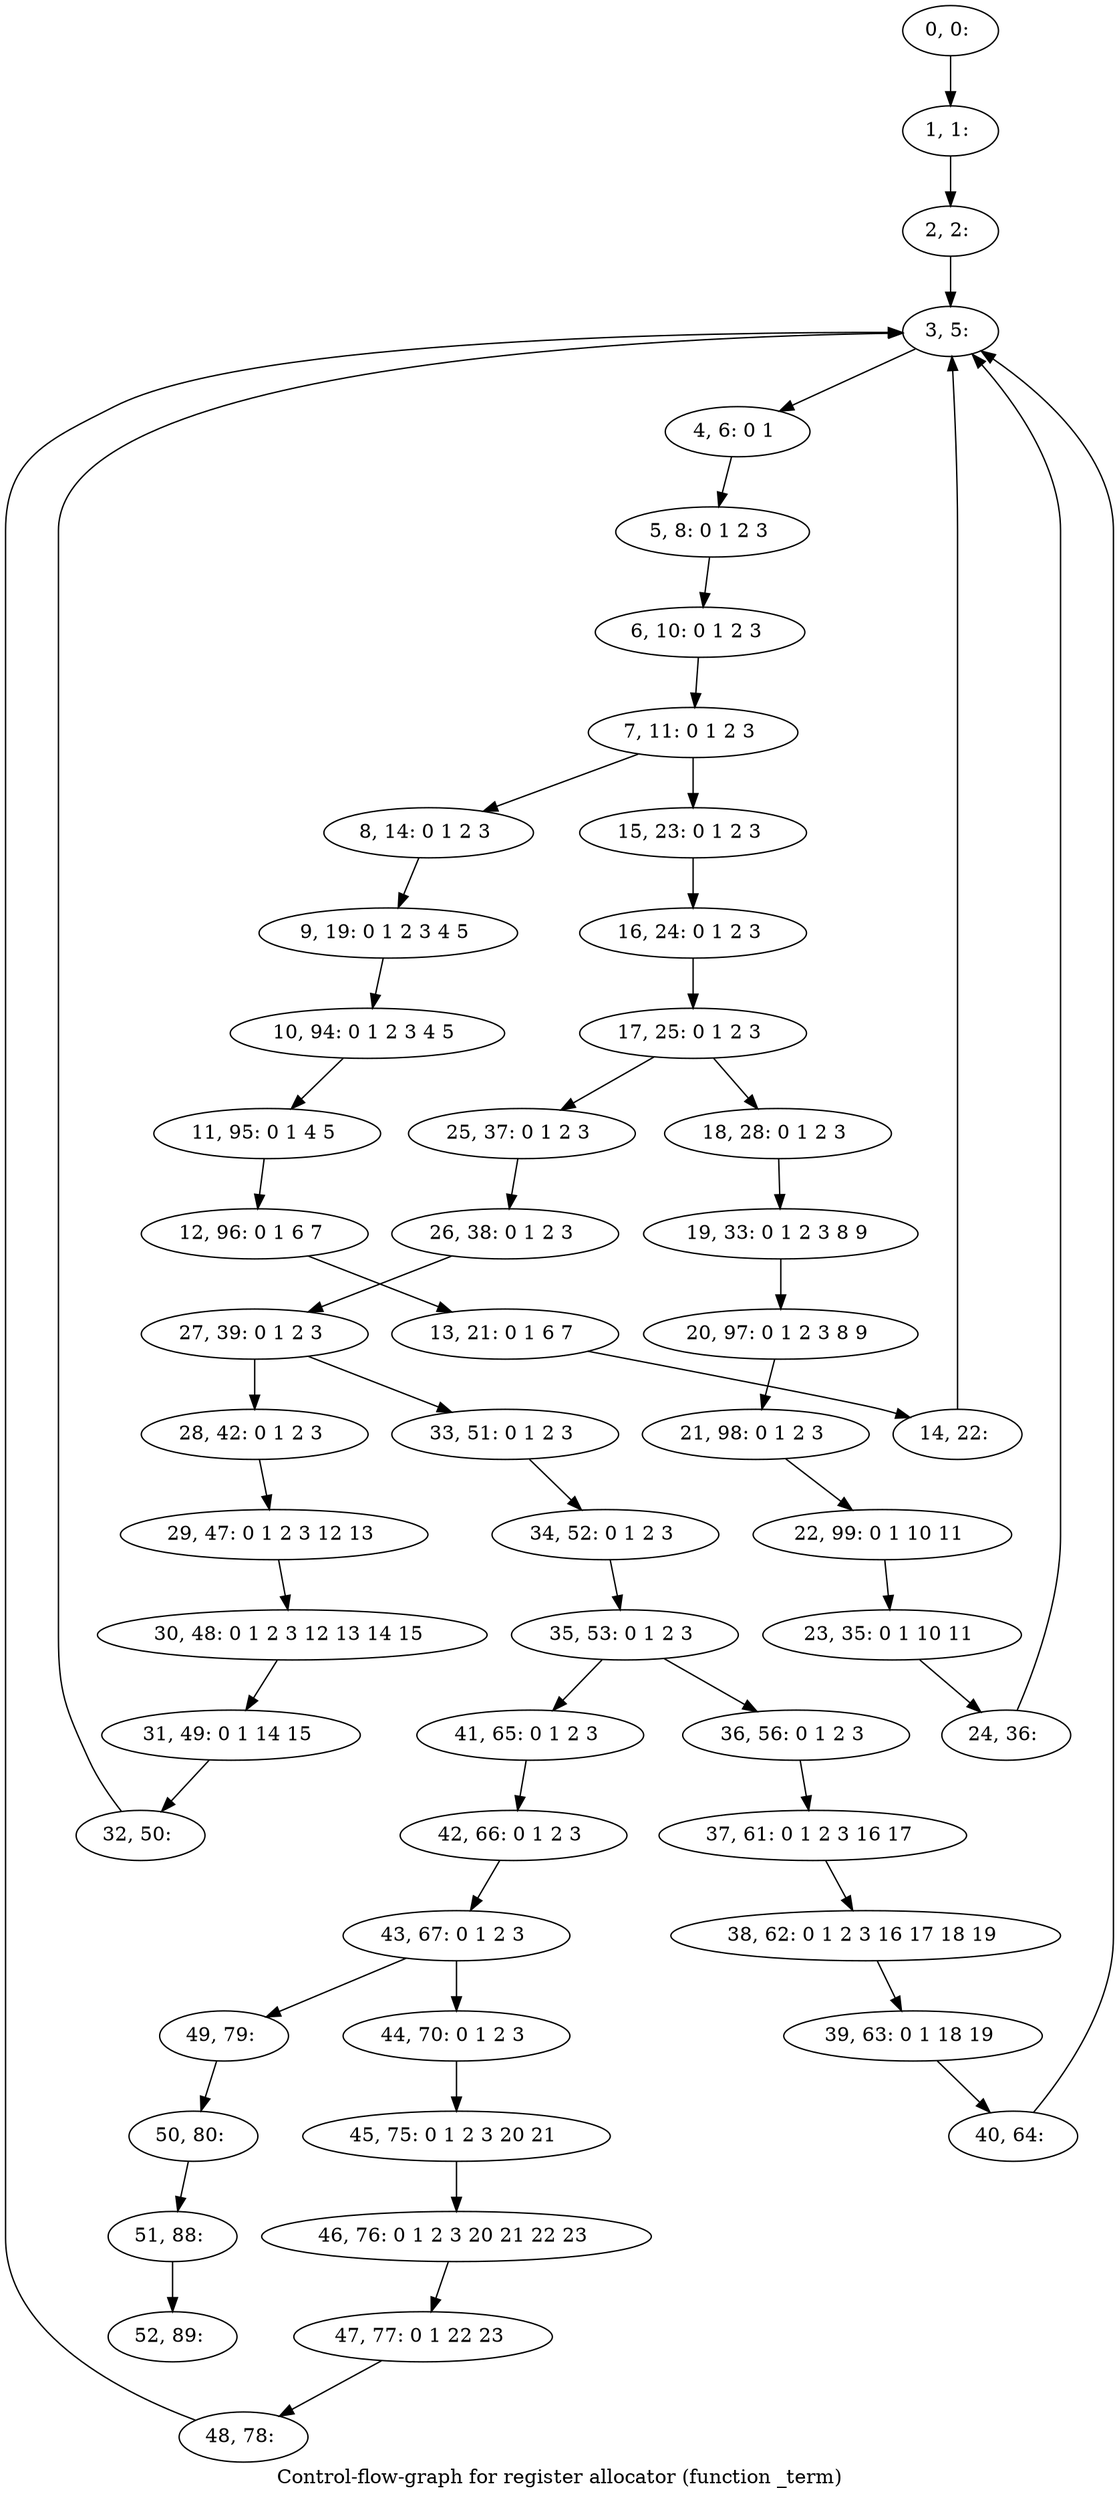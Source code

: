 digraph G {
graph [label="Control-flow-graph for register allocator (function _term)"]
0[label="0, 0: "];
1[label="1, 1: "];
2[label="2, 2: "];
3[label="3, 5: "];
4[label="4, 6: 0 1 "];
5[label="5, 8: 0 1 2 3 "];
6[label="6, 10: 0 1 2 3 "];
7[label="7, 11: 0 1 2 3 "];
8[label="8, 14: 0 1 2 3 "];
9[label="9, 19: 0 1 2 3 4 5 "];
10[label="10, 94: 0 1 2 3 4 5 "];
11[label="11, 95: 0 1 4 5 "];
12[label="12, 96: 0 1 6 7 "];
13[label="13, 21: 0 1 6 7 "];
14[label="14, 22: "];
15[label="15, 23: 0 1 2 3 "];
16[label="16, 24: 0 1 2 3 "];
17[label="17, 25: 0 1 2 3 "];
18[label="18, 28: 0 1 2 3 "];
19[label="19, 33: 0 1 2 3 8 9 "];
20[label="20, 97: 0 1 2 3 8 9 "];
21[label="21, 98: 0 1 2 3 "];
22[label="22, 99: 0 1 10 11 "];
23[label="23, 35: 0 1 10 11 "];
24[label="24, 36: "];
25[label="25, 37: 0 1 2 3 "];
26[label="26, 38: 0 1 2 3 "];
27[label="27, 39: 0 1 2 3 "];
28[label="28, 42: 0 1 2 3 "];
29[label="29, 47: 0 1 2 3 12 13 "];
30[label="30, 48: 0 1 2 3 12 13 14 15 "];
31[label="31, 49: 0 1 14 15 "];
32[label="32, 50: "];
33[label="33, 51: 0 1 2 3 "];
34[label="34, 52: 0 1 2 3 "];
35[label="35, 53: 0 1 2 3 "];
36[label="36, 56: 0 1 2 3 "];
37[label="37, 61: 0 1 2 3 16 17 "];
38[label="38, 62: 0 1 2 3 16 17 18 19 "];
39[label="39, 63: 0 1 18 19 "];
40[label="40, 64: "];
41[label="41, 65: 0 1 2 3 "];
42[label="42, 66: 0 1 2 3 "];
43[label="43, 67: 0 1 2 3 "];
44[label="44, 70: 0 1 2 3 "];
45[label="45, 75: 0 1 2 3 20 21 "];
46[label="46, 76: 0 1 2 3 20 21 22 23 "];
47[label="47, 77: 0 1 22 23 "];
48[label="48, 78: "];
49[label="49, 79: "];
50[label="50, 80: "];
51[label="51, 88: "];
52[label="52, 89: "];
0->1 ;
1->2 ;
2->3 ;
3->4 ;
4->5 ;
5->6 ;
6->7 ;
7->8 ;
7->15 ;
8->9 ;
9->10 ;
10->11 ;
11->12 ;
12->13 ;
13->14 ;
14->3 ;
15->16 ;
16->17 ;
17->18 ;
17->25 ;
18->19 ;
19->20 ;
20->21 ;
21->22 ;
22->23 ;
23->24 ;
24->3 ;
25->26 ;
26->27 ;
27->28 ;
27->33 ;
28->29 ;
29->30 ;
30->31 ;
31->32 ;
32->3 ;
33->34 ;
34->35 ;
35->36 ;
35->41 ;
36->37 ;
37->38 ;
38->39 ;
39->40 ;
40->3 ;
41->42 ;
42->43 ;
43->44 ;
43->49 ;
44->45 ;
45->46 ;
46->47 ;
47->48 ;
48->3 ;
49->50 ;
50->51 ;
51->52 ;
}
